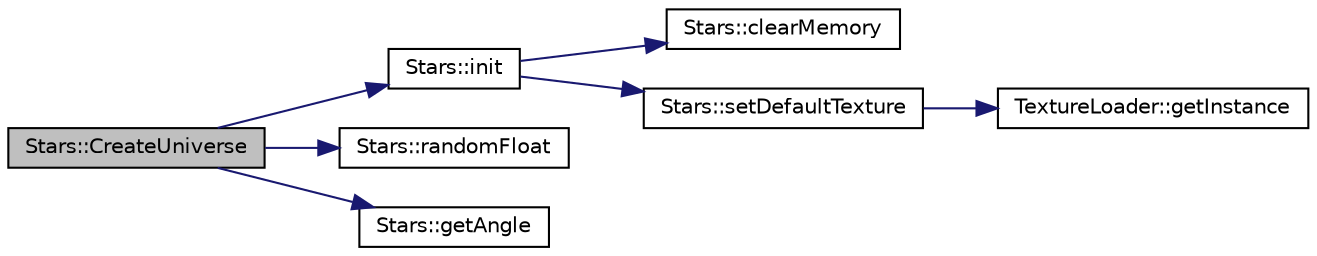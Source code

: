 digraph "Stars::CreateUniverse"
{
  edge [fontname="Helvetica",fontsize="10",labelfontname="Helvetica",labelfontsize="10"];
  node [fontname="Helvetica",fontsize="10",shape=record];
  rankdir="LR";
  Node1 [label="Stars::CreateUniverse",height=0.2,width=0.4,color="black", fillcolor="grey75", style="filled", fontcolor="black"];
  Node1 -> Node2 [color="midnightblue",fontsize="10",style="solid",fontname="Helvetica"];
  Node2 [label="Stars::init",height=0.2,width=0.4,color="black", fillcolor="white", style="filled",URL="$class_stars.html#ad508110016be8c071307f78ca7d38b82"];
  Node2 -> Node3 [color="midnightblue",fontsize="10",style="solid",fontname="Helvetica"];
  Node3 [label="Stars::clearMemory",height=0.2,width=0.4,color="black", fillcolor="white", style="filled",URL="$class_stars.html#a7c8377a806b771ffcaa9fa203b126796"];
  Node2 -> Node4 [color="midnightblue",fontsize="10",style="solid",fontname="Helvetica"];
  Node4 [label="Stars::setDefaultTexture",height=0.2,width=0.4,color="black", fillcolor="white", style="filled",URL="$class_stars.html#a452bc9ed3721c5c3e51c19fe710ef18e"];
  Node4 -> Node5 [color="midnightblue",fontsize="10",style="solid",fontname="Helvetica"];
  Node5 [label="TextureLoader::getInstance",height=0.2,width=0.4,color="black", fillcolor="white", style="filled",URL="$class_texture_loader.html#ad606fa221b1796e88e102e8d1f0cf357"];
  Node1 -> Node6 [color="midnightblue",fontsize="10",style="solid",fontname="Helvetica"];
  Node6 [label="Stars::randomFloat",height=0.2,width=0.4,color="black", fillcolor="white", style="filled",URL="$class_stars.html#a61b9454a421728f686e45a209132f436"];
  Node1 -> Node7 [color="midnightblue",fontsize="10",style="solid",fontname="Helvetica"];
  Node7 [label="Stars::getAngle",height=0.2,width=0.4,color="black", fillcolor="white", style="filled",URL="$class_stars.html#a521a6c68db4d742ba3f2cfcce20281fd"];
}
